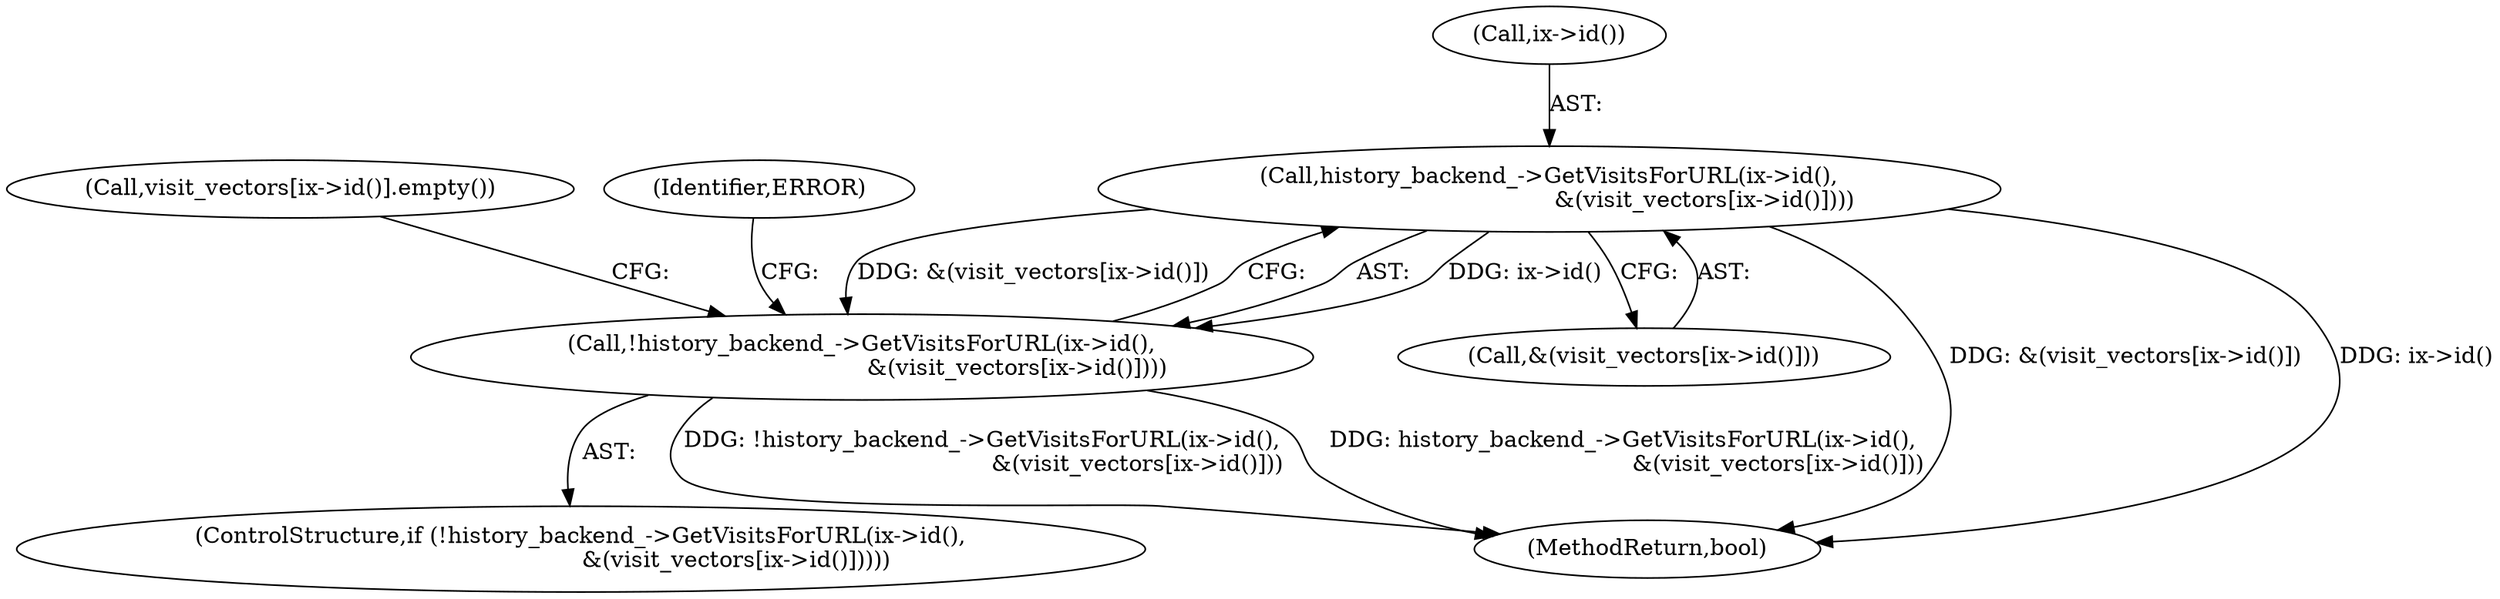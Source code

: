 digraph "0_Chrome_f837b6744eb9ca9d8e4f2e93d9118bf787ca5e24@array" {
"1000146" [label="(Call,history_backend_->GetVisitsForURL(ix->id(),\n                                           &(visit_vectors[ix->id()])))"];
"1000145" [label="(Call,!history_backend_->GetVisitsForURL(ix->id(),\n                                           &(visit_vectors[ix->id()])))"];
"1000145" [label="(Call,!history_backend_->GetVisitsForURL(ix->id(),\n                                           &(visit_vectors[ix->id()])))"];
"1000147" [label="(Call,ix->id())"];
"1000146" [label="(Call,history_backend_->GetVisitsForURL(ix->id(),\n                                           &(visit_vectors[ix->id()])))"];
"1000160" [label="(Call,visit_vectors[ix->id()].empty())"];
"1000148" [label="(Call,&(visit_vectors[ix->id()]))"];
"1000155" [label="(Identifier,ERROR)"];
"1000473" [label="(MethodReturn,bool)"];
"1000144" [label="(ControlStructure,if (!history_backend_->GetVisitsForURL(ix->id(),\n                                           &(visit_vectors[ix->id()]))))"];
"1000146" -> "1000145"  [label="AST: "];
"1000146" -> "1000148"  [label="CFG: "];
"1000147" -> "1000146"  [label="AST: "];
"1000148" -> "1000146"  [label="AST: "];
"1000145" -> "1000146"  [label="CFG: "];
"1000146" -> "1000473"  [label="DDG: &(visit_vectors[ix->id()])"];
"1000146" -> "1000473"  [label="DDG: ix->id()"];
"1000146" -> "1000145"  [label="DDG: ix->id()"];
"1000146" -> "1000145"  [label="DDG: &(visit_vectors[ix->id()])"];
"1000145" -> "1000144"  [label="AST: "];
"1000155" -> "1000145"  [label="CFG: "];
"1000160" -> "1000145"  [label="CFG: "];
"1000145" -> "1000473"  [label="DDG: !history_backend_->GetVisitsForURL(ix->id(),\n                                           &(visit_vectors[ix->id()]))"];
"1000145" -> "1000473"  [label="DDG: history_backend_->GetVisitsForURL(ix->id(),\n                                           &(visit_vectors[ix->id()]))"];
}
